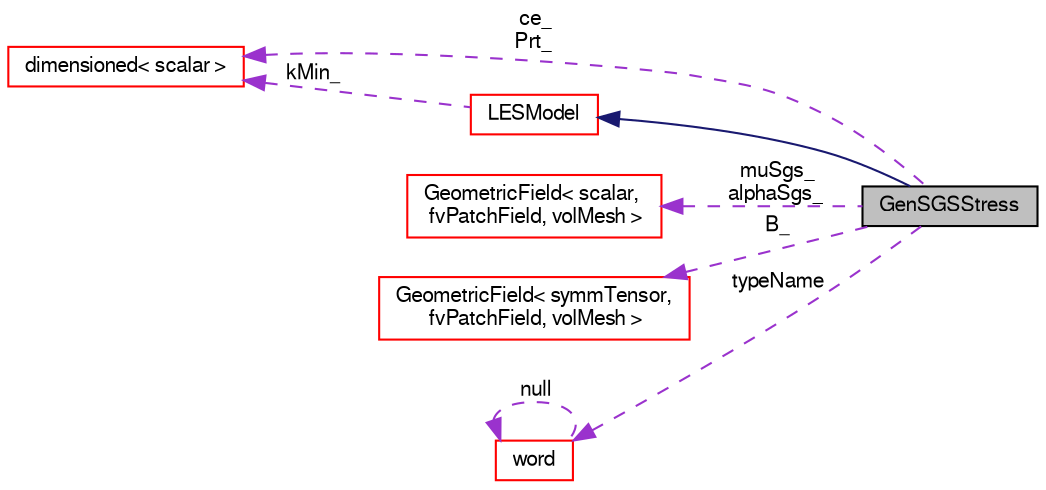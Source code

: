 digraph "GenSGSStress"
{
  bgcolor="transparent";
  edge [fontname="FreeSans",fontsize="10",labelfontname="FreeSans",labelfontsize="10"];
  node [fontname="FreeSans",fontsize="10",shape=record];
  rankdir="LR";
  Node20 [label="GenSGSStress",height=0.2,width=0.4,color="black", fillcolor="grey75", style="filled", fontcolor="black"];
  Node21 -> Node20 [dir="back",color="midnightblue",fontsize="10",style="solid",fontname="FreeSans"];
  Node21 [label="LESModel",height=0.2,width=0.4,color="red",URL="$a30634.html",tooltip="Base class for all compressible flow LES SGS models. "];
  Node101 -> Node21 [dir="back",color="darkorchid3",fontsize="10",style="dashed",label=" kMin_" ,fontname="FreeSans"];
  Node101 [label="dimensioned\< scalar \>",height=0.2,width=0.4,color="red",URL="$a26366.html"];
  Node60 -> Node20 [dir="back",color="darkorchid3",fontsize="10",style="dashed",label=" muSgs_\nalphaSgs_" ,fontname="FreeSans"];
  Node60 [label="GeometricField\< scalar,\l fvPatchField, volMesh \>",height=0.2,width=0.4,color="red",URL="$a22434.html"];
  Node103 -> Node20 [dir="back",color="darkorchid3",fontsize="10",style="dashed",label=" B_" ,fontname="FreeSans"];
  Node103 [label="GeometricField\< symmTensor,\l fvPatchField, volMesh \>",height=0.2,width=0.4,color="red",URL="$a22434.html"];
  Node101 -> Node20 [dir="back",color="darkorchid3",fontsize="10",style="dashed",label=" ce_\nPrt_" ,fontname="FreeSans"];
  Node35 -> Node20 [dir="back",color="darkorchid3",fontsize="10",style="dashed",label=" typeName" ,fontname="FreeSans"];
  Node35 [label="word",height=0.2,width=0.4,color="red",URL="$a28258.html",tooltip="A class for handling words, derived from string. "];
  Node35 -> Node35 [dir="back",color="darkorchid3",fontsize="10",style="dashed",label=" null" ,fontname="FreeSans"];
}
